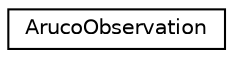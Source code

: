 digraph "Graphical Class Hierarchy"
{
 // LATEX_PDF_SIZE
  edge [fontname="Helvetica",fontsize="10",labelfontname="Helvetica",labelfontsize="10"];
  node [fontname="Helvetica",fontsize="10",shape=record];
  rankdir="LR";
  Node0 [label="ArucoObservation",height=0.2,width=0.4,color="black", fillcolor="white", style="filled",URL="$structArucoObservation.html",tooltip="An observation of the camera's position in a marker's local frame."];
}
